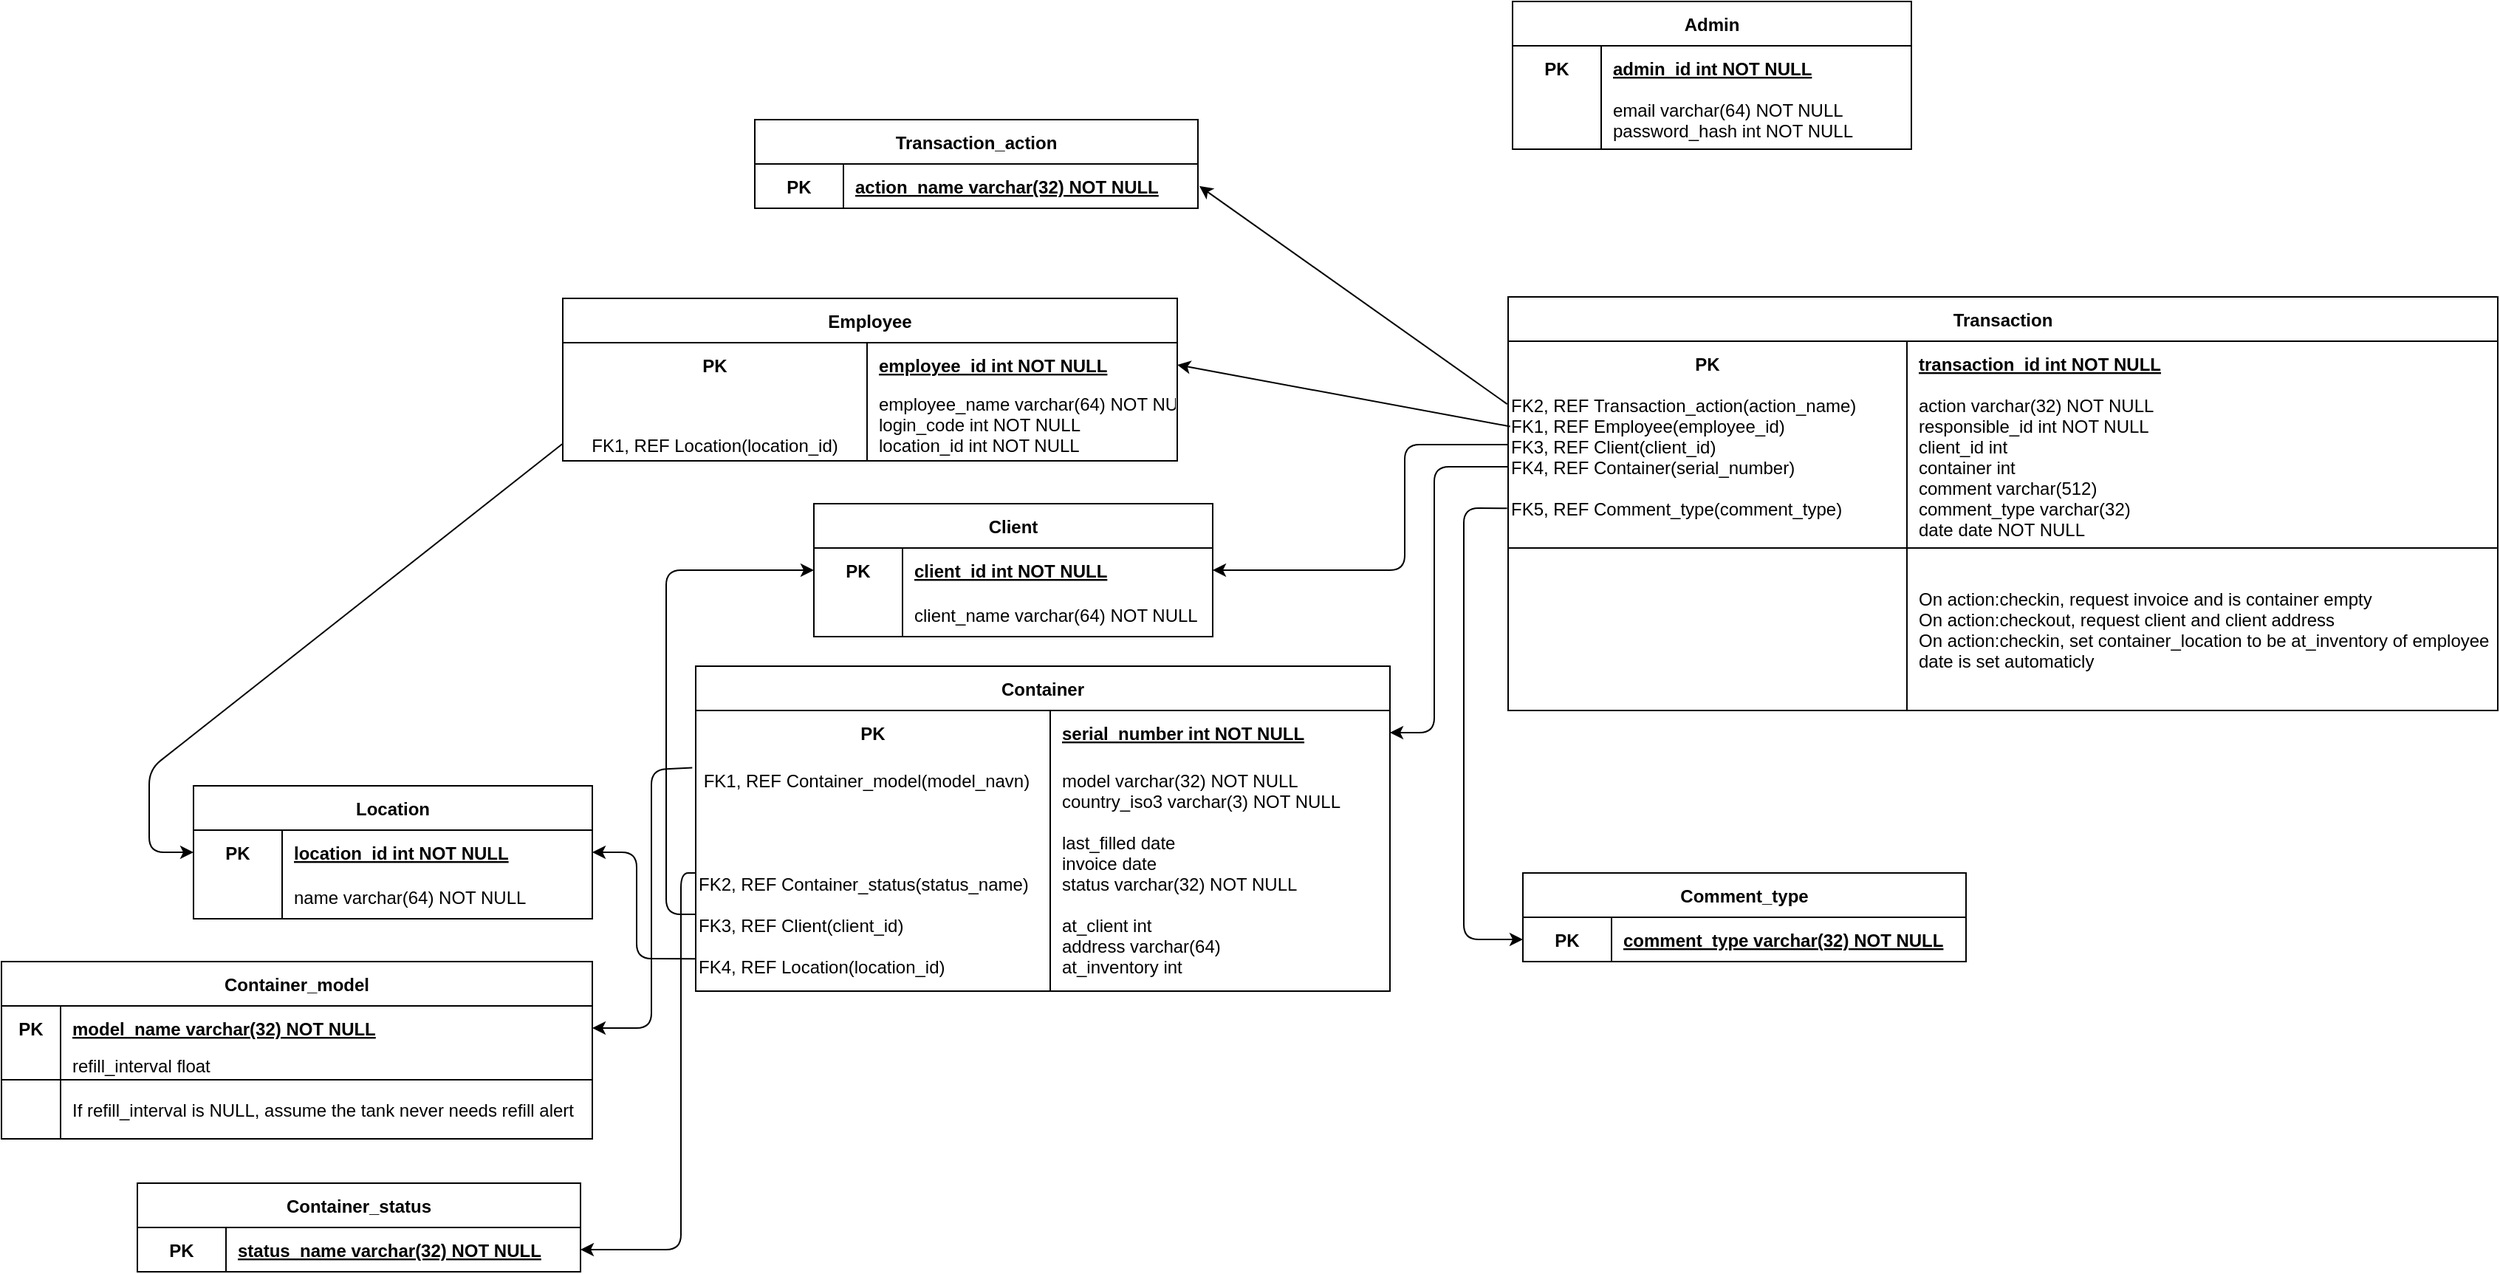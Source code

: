 <mxfile version="20.8.10" type="device"><diagram id="Y5ZeIBl4mCw-bBd7nWyF" name="Page-1"><mxGraphModel dx="860" dy="2105" grid="1" gridSize="10" guides="1" tooltips="1" connect="1" arrows="1" fold="1" page="1" pageScale="1" pageWidth="827" pageHeight="1169" math="0" shadow="0"><root><mxCell id="0"/><mxCell id="1" parent="0"/><mxCell id="OLcMfepOaMOW5lXe566j-21" value="Transaction" style="shape=table;startSize=30;container=1;collapsible=1;childLayout=tableLayout;fixedRows=1;rowLines=0;fontStyle=1;align=center;resizeLast=1;" parent="1" vertex="1"><mxGeometry x="1920" y="-960" width="670" height="280" as="geometry"/></mxCell><mxCell id="OLcMfepOaMOW5lXe566j-22" value="" style="shape=tableRow;horizontal=0;startSize=0;swimlaneHead=0;swimlaneBody=0;fillColor=none;collapsible=0;dropTarget=0;points=[[0,0.5],[1,0.5]];portConstraint=eastwest;top=0;left=0;right=0;bottom=0;" parent="OLcMfepOaMOW5lXe566j-21" vertex="1"><mxGeometry y="30" width="670" height="30" as="geometry"/></mxCell><mxCell id="OLcMfepOaMOW5lXe566j-23" value="PK" style="shape=partialRectangle;connectable=0;fillColor=none;top=0;left=0;bottom=0;right=0;fontStyle=1;overflow=hidden;" parent="OLcMfepOaMOW5lXe566j-22" vertex="1"><mxGeometry width="270" height="30" as="geometry"><mxRectangle width="270" height="30" as="alternateBounds"/></mxGeometry></mxCell><mxCell id="OLcMfepOaMOW5lXe566j-24" value="transaction_id int NOT NULL" style="shape=partialRectangle;connectable=0;fillColor=none;top=0;left=0;bottom=0;right=0;align=left;spacingLeft=6;fontStyle=5;overflow=hidden;" parent="OLcMfepOaMOW5lXe566j-22" vertex="1"><mxGeometry x="270" width="400" height="30" as="geometry"><mxRectangle width="400" height="30" as="alternateBounds"/></mxGeometry></mxCell><mxCell id="OLcMfepOaMOW5lXe566j-25" value="" style="shape=tableRow;horizontal=0;startSize=0;swimlaneHead=0;swimlaneBody=0;fillColor=none;collapsible=0;dropTarget=0;points=[[0,0.5],[1,0.5]];portConstraint=eastwest;top=0;left=0;right=0;bottom=1;" parent="OLcMfepOaMOW5lXe566j-21" vertex="1"><mxGeometry y="60" width="670" height="110" as="geometry"/></mxCell><mxCell id="OLcMfepOaMOW5lXe566j-26" value="FK2, REF Transaction_action(action_name)&#10;FK1, REF Employee(employee_id)&#10;FK3, REF Client(client_id)&#10;FK4, REF Container(serial_number)&#10;&#10;FK5, REF Comment_type(comment_type)&#10;" style="shape=partialRectangle;connectable=0;fillColor=none;top=0;left=0;bottom=0;right=0;fontStyle=0;overflow=hidden;align=left;" parent="OLcMfepOaMOW5lXe566j-25" vertex="1"><mxGeometry width="270" height="110" as="geometry"><mxRectangle width="270" height="110" as="alternateBounds"/></mxGeometry></mxCell><mxCell id="OLcMfepOaMOW5lXe566j-27" value="action varchar(32) NOT NULL&#10;responsible_id int NOT NULL&#10;client_id int&#10;container int&#10;comment varchar(512)&#10;comment_type varchar(32)&#10;date date NOT NULL" style="shape=partialRectangle;connectable=0;fillColor=none;top=0;left=0;bottom=0;right=0;align=left;spacingLeft=6;fontStyle=0;overflow=hidden;" parent="OLcMfepOaMOW5lXe566j-25" vertex="1"><mxGeometry x="270" width="400" height="110" as="geometry"><mxRectangle width="400" height="110" as="alternateBounds"/></mxGeometry></mxCell><mxCell id="OLcMfepOaMOW5lXe566j-28" value="" style="shape=tableRow;horizontal=0;startSize=0;swimlaneHead=0;swimlaneBody=0;fillColor=none;collapsible=0;dropTarget=0;points=[[0,0.5],[1,0.5]];portConstraint=eastwest;top=0;left=0;right=0;bottom=0;" parent="OLcMfepOaMOW5lXe566j-21" vertex="1"><mxGeometry y="170" width="670" height="110" as="geometry"/></mxCell><mxCell id="OLcMfepOaMOW5lXe566j-29" value="" style="shape=partialRectangle;connectable=0;fillColor=none;top=0;left=0;bottom=0;right=0;editable=1;overflow=hidden;" parent="OLcMfepOaMOW5lXe566j-28" vertex="1"><mxGeometry width="270" height="110" as="geometry"><mxRectangle width="270" height="110" as="alternateBounds"/></mxGeometry></mxCell><mxCell id="OLcMfepOaMOW5lXe566j-30" value="On action:checkin, request invoice and is container empty&#10;On action:checkout, request client and client address&#10;On action:checkin, set container_location to be at_inventory of employee&#10;date is set automaticly" style="shape=partialRectangle;connectable=0;fillColor=none;top=0;left=0;bottom=0;right=0;align=left;spacingLeft=6;overflow=hidden;" parent="OLcMfepOaMOW5lXe566j-28" vertex="1"><mxGeometry x="270" width="400" height="110" as="geometry"><mxRectangle width="400" height="110" as="alternateBounds"/></mxGeometry></mxCell><mxCell id="OLcMfepOaMOW5lXe566j-31" value="Transaction_action" style="shape=table;startSize=30;container=1;collapsible=1;childLayout=tableLayout;fixedRows=1;rowLines=0;fontStyle=1;align=center;resizeLast=1;" parent="1" vertex="1"><mxGeometry x="1410" y="-1080" width="300" height="60" as="geometry"/></mxCell><mxCell id="OLcMfepOaMOW5lXe566j-32" value="" style="shape=tableRow;horizontal=0;startSize=0;swimlaneHead=0;swimlaneBody=0;fillColor=none;collapsible=0;dropTarget=0;points=[[0,0.5],[1,0.5]];portConstraint=eastwest;top=0;left=0;right=0;bottom=0;" parent="OLcMfepOaMOW5lXe566j-31" vertex="1"><mxGeometry y="30" width="300" height="30" as="geometry"/></mxCell><mxCell id="OLcMfepOaMOW5lXe566j-33" value="PK" style="shape=partialRectangle;connectable=0;fillColor=none;top=0;left=0;bottom=0;right=0;fontStyle=1;overflow=hidden;" parent="OLcMfepOaMOW5lXe566j-32" vertex="1"><mxGeometry width="60" height="30" as="geometry"><mxRectangle width="60" height="30" as="alternateBounds"/></mxGeometry></mxCell><mxCell id="OLcMfepOaMOW5lXe566j-34" value="action_name varchar(32) NOT NULL" style="shape=partialRectangle;connectable=0;fillColor=none;top=0;left=0;bottom=0;right=0;align=left;spacingLeft=6;fontStyle=5;overflow=hidden;" parent="OLcMfepOaMOW5lXe566j-32" vertex="1"><mxGeometry x="60" width="240" height="30" as="geometry"><mxRectangle width="240" height="30" as="alternateBounds"/></mxGeometry></mxCell><mxCell id="OLcMfepOaMOW5lXe566j-35" value="Employee" style="shape=table;startSize=30;container=1;collapsible=1;childLayout=tableLayout;fixedRows=1;rowLines=0;fontStyle=1;align=center;resizeLast=1;" parent="1" vertex="1"><mxGeometry x="1280" y="-959" width="416" height="110" as="geometry"/></mxCell><mxCell id="OLcMfepOaMOW5lXe566j-36" value="" style="shape=tableRow;horizontal=0;startSize=0;swimlaneHead=0;swimlaneBody=0;fillColor=none;collapsible=0;dropTarget=0;points=[[0,0.5],[1,0.5]];portConstraint=eastwest;top=0;left=0;right=0;bottom=0;" parent="OLcMfepOaMOW5lXe566j-35" vertex="1"><mxGeometry y="30" width="416" height="30" as="geometry"/></mxCell><mxCell id="OLcMfepOaMOW5lXe566j-37" value="PK" style="shape=partialRectangle;connectable=0;fillColor=none;top=0;left=0;bottom=0;right=0;fontStyle=1;overflow=hidden;" parent="OLcMfepOaMOW5lXe566j-36" vertex="1"><mxGeometry width="206" height="30" as="geometry"><mxRectangle width="206" height="30" as="alternateBounds"/></mxGeometry></mxCell><mxCell id="OLcMfepOaMOW5lXe566j-38" value="employee_id int NOT NULL" style="shape=partialRectangle;connectable=0;fillColor=none;top=0;left=0;bottom=0;right=0;align=left;spacingLeft=6;fontStyle=5;overflow=hidden;" parent="OLcMfepOaMOW5lXe566j-36" vertex="1"><mxGeometry x="206" width="210" height="30" as="geometry"><mxRectangle width="210" height="30" as="alternateBounds"/></mxGeometry></mxCell><mxCell id="OLcMfepOaMOW5lXe566j-39" value="" style="shape=tableRow;horizontal=0;startSize=0;swimlaneHead=0;swimlaneBody=0;fillColor=none;collapsible=0;dropTarget=0;points=[[0,0.5],[1,0.5]];portConstraint=eastwest;top=0;left=0;right=0;bottom=1;" parent="OLcMfepOaMOW5lXe566j-35" vertex="1"><mxGeometry y="60" width="416" height="50" as="geometry"/></mxCell><mxCell id="OLcMfepOaMOW5lXe566j-40" value="&#10; &#10;FK1, REF Location(location_id)" style="shape=partialRectangle;connectable=0;fillColor=none;top=0;left=0;bottom=0;right=0;fontStyle=0;overflow=hidden;" parent="OLcMfepOaMOW5lXe566j-39" vertex="1"><mxGeometry width="206" height="50" as="geometry"><mxRectangle width="206" height="50" as="alternateBounds"/></mxGeometry></mxCell><mxCell id="OLcMfepOaMOW5lXe566j-41" value="employee_name varchar(64) NOT NULL&#10;login_code int NOT NULL&#10;location_id int NOT NULL" style="shape=partialRectangle;connectable=0;fillColor=none;top=0;left=0;bottom=0;right=0;align=left;spacingLeft=6;fontStyle=0;overflow=hidden;" parent="OLcMfepOaMOW5lXe566j-39" vertex="1"><mxGeometry x="206" width="210" height="50" as="geometry"><mxRectangle width="210" height="50" as="alternateBounds"/></mxGeometry></mxCell><mxCell id="OLcMfepOaMOW5lXe566j-42" value="Location" style="shape=table;startSize=30;container=1;collapsible=1;childLayout=tableLayout;fixedRows=1;rowLines=0;fontStyle=1;align=center;resizeLast=1;" parent="1" vertex="1"><mxGeometry x="1030" y="-629" width="270" height="90" as="geometry"/></mxCell><mxCell id="OLcMfepOaMOW5lXe566j-43" value="" style="shape=tableRow;horizontal=0;startSize=0;swimlaneHead=0;swimlaneBody=0;fillColor=none;collapsible=0;dropTarget=0;points=[[0,0.5],[1,0.5]];portConstraint=eastwest;top=0;left=0;right=0;bottom=0;" parent="OLcMfepOaMOW5lXe566j-42" vertex="1"><mxGeometry y="30" width="270" height="30" as="geometry"/></mxCell><mxCell id="OLcMfepOaMOW5lXe566j-44" value="PK" style="shape=partialRectangle;connectable=0;fillColor=none;top=0;left=0;bottom=0;right=0;fontStyle=1;overflow=hidden;" parent="OLcMfepOaMOW5lXe566j-43" vertex="1"><mxGeometry width="60" height="30" as="geometry"><mxRectangle width="60" height="30" as="alternateBounds"/></mxGeometry></mxCell><mxCell id="OLcMfepOaMOW5lXe566j-45" value="location_id int NOT NULL" style="shape=partialRectangle;connectable=0;fillColor=none;top=0;left=0;bottom=0;right=0;align=left;spacingLeft=6;fontStyle=5;overflow=hidden;" parent="OLcMfepOaMOW5lXe566j-43" vertex="1"><mxGeometry x="60" width="210" height="30" as="geometry"><mxRectangle width="210" height="30" as="alternateBounds"/></mxGeometry></mxCell><mxCell id="OLcMfepOaMOW5lXe566j-46" value="" style="shape=tableRow;horizontal=0;startSize=0;swimlaneHead=0;swimlaneBody=0;fillColor=none;collapsible=0;dropTarget=0;points=[[0,0.5],[1,0.5]];portConstraint=eastwest;top=0;left=0;right=0;bottom=1;" parent="OLcMfepOaMOW5lXe566j-42" vertex="1"><mxGeometry y="60" width="270" height="30" as="geometry"/></mxCell><mxCell id="OLcMfepOaMOW5lXe566j-47" value="&#10; " style="shape=partialRectangle;connectable=0;fillColor=none;top=0;left=0;bottom=0;right=0;fontStyle=0;overflow=hidden;" parent="OLcMfepOaMOW5lXe566j-46" vertex="1"><mxGeometry width="60" height="30" as="geometry"><mxRectangle width="60" height="30" as="alternateBounds"/></mxGeometry></mxCell><mxCell id="OLcMfepOaMOW5lXe566j-48" value="name varchar(64) NOT NULL" style="shape=partialRectangle;connectable=0;fillColor=none;top=0;left=0;bottom=0;right=0;align=left;spacingLeft=6;fontStyle=0;overflow=hidden;" parent="OLcMfepOaMOW5lXe566j-46" vertex="1"><mxGeometry x="60" width="210" height="30" as="geometry"><mxRectangle width="210" height="30" as="alternateBounds"/></mxGeometry></mxCell><mxCell id="OLcMfepOaMOW5lXe566j-49" value="Client" style="shape=table;startSize=30;container=1;collapsible=1;childLayout=tableLayout;fixedRows=1;rowLines=0;fontStyle=1;align=center;resizeLast=1;" parent="1" vertex="1"><mxGeometry x="1450" y="-820" width="270" height="90" as="geometry"/></mxCell><mxCell id="OLcMfepOaMOW5lXe566j-50" value="" style="shape=tableRow;horizontal=0;startSize=0;swimlaneHead=0;swimlaneBody=0;fillColor=none;collapsible=0;dropTarget=0;points=[[0,0.5],[1,0.5]];portConstraint=eastwest;top=0;left=0;right=0;bottom=0;" parent="OLcMfepOaMOW5lXe566j-49" vertex="1"><mxGeometry y="30" width="270" height="30" as="geometry"/></mxCell><mxCell id="OLcMfepOaMOW5lXe566j-51" value="PK" style="shape=partialRectangle;connectable=0;fillColor=none;top=0;left=0;bottom=0;right=0;fontStyle=1;overflow=hidden;" parent="OLcMfepOaMOW5lXe566j-50" vertex="1"><mxGeometry width="60" height="30" as="geometry"><mxRectangle width="60" height="30" as="alternateBounds"/></mxGeometry></mxCell><mxCell id="OLcMfepOaMOW5lXe566j-52" value="client_id int NOT NULL" style="shape=partialRectangle;connectable=0;fillColor=none;top=0;left=0;bottom=0;right=0;align=left;spacingLeft=6;fontStyle=5;overflow=hidden;" parent="OLcMfepOaMOW5lXe566j-50" vertex="1"><mxGeometry x="60" width="210" height="30" as="geometry"><mxRectangle width="210" height="30" as="alternateBounds"/></mxGeometry></mxCell><mxCell id="OLcMfepOaMOW5lXe566j-53" value="" style="shape=tableRow;horizontal=0;startSize=0;swimlaneHead=0;swimlaneBody=0;fillColor=none;collapsible=0;dropTarget=0;points=[[0,0.5],[1,0.5]];portConstraint=eastwest;top=0;left=0;right=0;bottom=1;" parent="OLcMfepOaMOW5lXe566j-49" vertex="1"><mxGeometry y="60" width="270" height="30" as="geometry"/></mxCell><mxCell id="OLcMfepOaMOW5lXe566j-54" value=" " style="shape=partialRectangle;connectable=0;fillColor=none;top=0;left=0;bottom=0;right=0;fontStyle=0;overflow=hidden;" parent="OLcMfepOaMOW5lXe566j-53" vertex="1"><mxGeometry width="60" height="30" as="geometry"><mxRectangle width="60" height="30" as="alternateBounds"/></mxGeometry></mxCell><mxCell id="OLcMfepOaMOW5lXe566j-55" value="client_name varchar(64) NOT NULL" style="shape=partialRectangle;connectable=0;fillColor=none;top=0;left=0;bottom=0;right=0;align=left;spacingLeft=6;fontStyle=0;overflow=hidden;" parent="OLcMfepOaMOW5lXe566j-53" vertex="1"><mxGeometry x="60" width="210" height="30" as="geometry"><mxRectangle width="210" height="30" as="alternateBounds"/></mxGeometry></mxCell><mxCell id="OLcMfepOaMOW5lXe566j-56" value="Container" style="shape=table;startSize=30;container=1;collapsible=1;childLayout=tableLayout;fixedRows=1;rowLines=0;fontStyle=1;align=center;resizeLast=1;" parent="1" vertex="1"><mxGeometry x="1370" y="-710" width="470" height="220" as="geometry"/></mxCell><mxCell id="OLcMfepOaMOW5lXe566j-57" value="" style="shape=tableRow;horizontal=0;startSize=0;swimlaneHead=0;swimlaneBody=0;fillColor=none;collapsible=0;dropTarget=0;points=[[0,0.5],[1,0.5]];portConstraint=eastwest;top=0;left=0;right=0;bottom=0;" parent="OLcMfepOaMOW5lXe566j-56" vertex="1"><mxGeometry y="30" width="470" height="30" as="geometry"/></mxCell><mxCell id="OLcMfepOaMOW5lXe566j-58" value="PK" style="shape=partialRectangle;connectable=0;fillColor=none;top=0;left=0;bottom=0;right=0;fontStyle=1;overflow=hidden;" parent="OLcMfepOaMOW5lXe566j-57" vertex="1"><mxGeometry width="240" height="30" as="geometry"><mxRectangle width="240" height="30" as="alternateBounds"/></mxGeometry></mxCell><mxCell id="OLcMfepOaMOW5lXe566j-59" value="serial_number int NOT NULL" style="shape=partialRectangle;connectable=0;fillColor=none;top=0;left=0;bottom=0;right=0;align=left;spacingLeft=6;fontStyle=5;overflow=hidden;" parent="OLcMfepOaMOW5lXe566j-57" vertex="1"><mxGeometry x="240" width="230" height="30" as="geometry"><mxRectangle width="230" height="30" as="alternateBounds"/></mxGeometry></mxCell><mxCell id="OLcMfepOaMOW5lXe566j-60" value="" style="shape=tableRow;horizontal=0;startSize=0;swimlaneHead=0;swimlaneBody=0;fillColor=none;collapsible=0;dropTarget=0;points=[[0,0.5],[1,0.5]];portConstraint=eastwest;top=0;left=0;right=0;bottom=1;" parent="OLcMfepOaMOW5lXe566j-56" vertex="1"><mxGeometry y="60" width="470" height="160" as="geometry"/></mxCell><mxCell id="OLcMfepOaMOW5lXe566j-61" value=" FK1, REF Container_model(model_navn)&#10;&#10;&#10;&#10;&#10;FK2, REF Container_status(status_name)&#10;&#10;FK3, REF Client(client_id)&#10;&#10;FK4, REF Location(location_id)" style="shape=partialRectangle;connectable=0;fillColor=none;top=0;left=0;bottom=0;right=0;fontStyle=0;overflow=hidden;align=left;" parent="OLcMfepOaMOW5lXe566j-60" vertex="1"><mxGeometry width="240" height="160" as="geometry"><mxRectangle width="240" height="160" as="alternateBounds"/></mxGeometry></mxCell><mxCell id="OLcMfepOaMOW5lXe566j-62" value="model varchar(32) NOT NULL&#10;country_iso3 varchar(3) NOT NULL&#10;&#10;last_filled date&#10;invoice date&#10;status varchar(32) NOT NULL&#10;&#10;at_client int&#10;address varchar(64)&#10;at_inventory int" style="shape=partialRectangle;connectable=0;fillColor=none;top=0;left=0;bottom=0;right=0;align=left;spacingLeft=6;fontStyle=0;overflow=hidden;" parent="OLcMfepOaMOW5lXe566j-60" vertex="1"><mxGeometry x="240" width="230" height="160" as="geometry"><mxRectangle width="230" height="160" as="alternateBounds"/></mxGeometry></mxCell><mxCell id="OLcMfepOaMOW5lXe566j-78" value="Admin" style="shape=table;startSize=30;container=1;collapsible=1;childLayout=tableLayout;fixedRows=1;rowLines=0;fontStyle=1;align=center;resizeLast=1;" parent="1" vertex="1"><mxGeometry x="1923" y="-1160" width="270" height="100" as="geometry"/></mxCell><mxCell id="OLcMfepOaMOW5lXe566j-79" value="" style="shape=tableRow;horizontal=0;startSize=0;swimlaneHead=0;swimlaneBody=0;fillColor=none;collapsible=0;dropTarget=0;points=[[0,0.5],[1,0.5]];portConstraint=eastwest;top=0;left=0;right=0;bottom=0;" parent="OLcMfepOaMOW5lXe566j-78" vertex="1"><mxGeometry y="30" width="270" height="30" as="geometry"/></mxCell><mxCell id="OLcMfepOaMOW5lXe566j-80" value="PK" style="shape=partialRectangle;connectable=0;fillColor=none;top=0;left=0;bottom=0;right=0;fontStyle=1;overflow=hidden;" parent="OLcMfepOaMOW5lXe566j-79" vertex="1"><mxGeometry width="60" height="30" as="geometry"><mxRectangle width="60" height="30" as="alternateBounds"/></mxGeometry></mxCell><mxCell id="OLcMfepOaMOW5lXe566j-81" value="admin_id int NOT NULL" style="shape=partialRectangle;connectable=0;fillColor=none;top=0;left=0;bottom=0;right=0;align=left;spacingLeft=6;fontStyle=5;overflow=hidden;" parent="OLcMfepOaMOW5lXe566j-79" vertex="1"><mxGeometry x="60" width="210" height="30" as="geometry"><mxRectangle width="210" height="30" as="alternateBounds"/></mxGeometry></mxCell><mxCell id="OLcMfepOaMOW5lXe566j-82" value="" style="shape=tableRow;horizontal=0;startSize=0;swimlaneHead=0;swimlaneBody=0;fillColor=none;collapsible=0;dropTarget=0;points=[[0,0.5],[1,0.5]];portConstraint=eastwest;top=0;left=0;right=0;bottom=1;" parent="OLcMfepOaMOW5lXe566j-78" vertex="1"><mxGeometry y="60" width="270" height="40" as="geometry"/></mxCell><mxCell id="OLcMfepOaMOW5lXe566j-83" value="&#10; " style="shape=partialRectangle;connectable=0;fillColor=none;top=0;left=0;bottom=0;right=0;fontStyle=0;overflow=hidden;" parent="OLcMfepOaMOW5lXe566j-82" vertex="1"><mxGeometry width="60" height="40" as="geometry"><mxRectangle width="60" height="40" as="alternateBounds"/></mxGeometry></mxCell><mxCell id="OLcMfepOaMOW5lXe566j-84" value="email varchar(64) NOT NULL&#10;password_hash int NOT NULL" style="shape=partialRectangle;connectable=0;fillColor=none;top=0;left=0;bottom=0;right=0;align=left;spacingLeft=6;fontStyle=0;overflow=hidden;" parent="OLcMfepOaMOW5lXe566j-82" vertex="1"><mxGeometry x="60" width="210" height="40" as="geometry"><mxRectangle width="210" height="40" as="alternateBounds"/></mxGeometry></mxCell><mxCell id="OLcMfepOaMOW5lXe566j-85" value="" style="endArrow=classic;html=1;rounded=1;entryX=1;entryY=0.5;entryDx=0;entryDy=0;exitX=-0.005;exitY=0.055;exitDx=0;exitDy=0;exitPerimeter=0;" parent="1" target="P7SvbgZ_12P94SbgwqWW-3" edge="1" source="OLcMfepOaMOW5lXe566j-60"><mxGeometry width="50" height="50" relative="1" as="geometry"><mxPoint x="1370" y="-470" as="sourcePoint"/><mxPoint x="1280" y="-445" as="targetPoint"/><Array as="points"><mxPoint x="1340" y="-640"/><mxPoint x="1340" y="-465"/></Array></mxGeometry></mxCell><mxCell id="OLcMfepOaMOW5lXe566j-87" value="" style="endArrow=classic;html=1;exitX=-0.001;exitY=0.773;exitDx=0;exitDy=0;exitPerimeter=0;entryX=0;entryY=0.5;entryDx=0;entryDy=0;rounded=1;" parent="1" source="OLcMfepOaMOW5lXe566j-39" target="OLcMfepOaMOW5lXe566j-43" edge="1"><mxGeometry width="50" height="50" relative="1" as="geometry"><mxPoint x="1110" y="-870" as="sourcePoint"/><mxPoint x="1030" y="-690" as="targetPoint"/><Array as="points"><mxPoint x="1000" y="-640"/><mxPoint x="1000" y="-584"/></Array></mxGeometry></mxCell><mxCell id="OLcMfepOaMOW5lXe566j-88" value="" style="endArrow=classic;html=1;rounded=0;exitX=0.002;exitY=0.252;exitDx=0;exitDy=0;exitPerimeter=0;entryX=1;entryY=0.5;entryDx=0;entryDy=0;" parent="1" source="OLcMfepOaMOW5lXe566j-25" target="OLcMfepOaMOW5lXe566j-36" edge="1"><mxGeometry width="50" height="50" relative="1" as="geometry"><mxPoint x="1730" y="-840" as="sourcePoint"/><mxPoint x="1780" y="-890" as="targetPoint"/></mxGeometry></mxCell><mxCell id="OLcMfepOaMOW5lXe566j-89" value="" style="endArrow=classic;html=1;rounded=0;entryX=1;entryY=0.5;entryDx=0;entryDy=0;exitX=-0.001;exitY=0.114;exitDx=0;exitDy=0;exitPerimeter=0;" parent="1" source="OLcMfepOaMOW5lXe566j-25" edge="1"><mxGeometry width="50" height="50" relative="1" as="geometry"><mxPoint x="1848.736" y="-885.09" as="sourcePoint"/><mxPoint x="1711" y="-1035" as="targetPoint"/></mxGeometry></mxCell><mxCell id="OLcMfepOaMOW5lXe566j-90" value="" style="endArrow=classic;html=1;rounded=1;entryX=1;entryY=0.5;entryDx=0;entryDy=0;" parent="1" edge="1" target="OLcMfepOaMOW5lXe566j-50"><mxGeometry width="50" height="50" relative="1" as="geometry"><mxPoint x="1920" y="-860" as="sourcePoint"/><mxPoint x="1681" y="-705" as="targetPoint"/><Array as="points"><mxPoint x="1850" y="-860"/><mxPoint x="1850" y="-775"/></Array></mxGeometry></mxCell><mxCell id="OLcMfepOaMOW5lXe566j-92" value="Comment_type" style="shape=table;startSize=30;container=1;collapsible=1;childLayout=tableLayout;fixedRows=1;rowLines=0;fontStyle=1;align=center;resizeLast=1;" parent="1" vertex="1"><mxGeometry x="1930" y="-570" width="300" height="60" as="geometry"/></mxCell><mxCell id="OLcMfepOaMOW5lXe566j-93" value="" style="shape=tableRow;horizontal=0;startSize=0;swimlaneHead=0;swimlaneBody=0;fillColor=none;collapsible=0;dropTarget=0;points=[[0,0.5],[1,0.5]];portConstraint=eastwest;top=0;left=0;right=0;bottom=0;" parent="OLcMfepOaMOW5lXe566j-92" vertex="1"><mxGeometry y="30" width="300" height="30" as="geometry"/></mxCell><mxCell id="OLcMfepOaMOW5lXe566j-94" value="PK" style="shape=partialRectangle;connectable=0;fillColor=none;top=0;left=0;bottom=0;right=0;fontStyle=1;overflow=hidden;" parent="OLcMfepOaMOW5lXe566j-93" vertex="1"><mxGeometry width="60" height="30" as="geometry"><mxRectangle width="60" height="30" as="alternateBounds"/></mxGeometry></mxCell><mxCell id="OLcMfepOaMOW5lXe566j-95" value="comment_type varchar(32) NOT NULL" style="shape=partialRectangle;connectable=0;fillColor=none;top=0;left=0;bottom=0;right=0;align=left;spacingLeft=6;fontStyle=5;overflow=hidden;" parent="OLcMfepOaMOW5lXe566j-93" vertex="1"><mxGeometry x="60" width="240" height="30" as="geometry"><mxRectangle width="240" height="30" as="alternateBounds"/></mxGeometry></mxCell><mxCell id="OLcMfepOaMOW5lXe566j-96" value="" style="endArrow=classic;html=1;rounded=1;entryX=0;entryY=0.5;entryDx=0;entryDy=0;exitX=-0.001;exitY=0.756;exitDx=0;exitDy=0;exitPerimeter=0;" parent="1" source="OLcMfepOaMOW5lXe566j-25" target="OLcMfepOaMOW5lXe566j-93" edge="1"><mxGeometry width="50" height="50" relative="1" as="geometry"><mxPoint x="1931.698" y="-849.19" as="sourcePoint"/><mxPoint x="1691.0" y="-695" as="targetPoint"/><Array as="points"><mxPoint x="1890" y="-817"/><mxPoint x="1890" y="-525"/></Array></mxGeometry></mxCell><mxCell id="OLcMfepOaMOW5lXe566j-97" value="" style="endArrow=classic;html=1;rounded=1;entryX=1;entryY=0.5;entryDx=0;entryDy=0;exitX=0;exitY=0.5;exitDx=0;exitDy=0;" parent="1" source="OLcMfepOaMOW5lXe566j-25" target="OLcMfepOaMOW5lXe566j-57" edge="1"><mxGeometry width="50" height="50" relative="1" as="geometry"><mxPoint x="1930" y="-850" as="sourcePoint"/><mxPoint x="1691.0" y="-695" as="targetPoint"/><Array as="points"><mxPoint x="1870" y="-845"/><mxPoint x="1870" y="-665"/></Array></mxGeometry></mxCell><mxCell id="OLcMfepOaMOW5lXe566j-100" value="Container_status" style="shape=table;startSize=30;container=1;collapsible=1;childLayout=tableLayout;fixedRows=1;rowLines=0;fontStyle=1;align=center;resizeLast=1;" parent="1" vertex="1"><mxGeometry x="992" y="-360" width="300" height="60" as="geometry"/></mxCell><mxCell id="OLcMfepOaMOW5lXe566j-101" value="" style="shape=tableRow;horizontal=0;startSize=0;swimlaneHead=0;swimlaneBody=0;fillColor=none;collapsible=0;dropTarget=0;points=[[0,0.5],[1,0.5]];portConstraint=eastwest;top=0;left=0;right=0;bottom=0;" parent="OLcMfepOaMOW5lXe566j-100" vertex="1"><mxGeometry y="30" width="300" height="30" as="geometry"/></mxCell><mxCell id="OLcMfepOaMOW5lXe566j-102" value="PK" style="shape=partialRectangle;connectable=0;fillColor=none;top=0;left=0;bottom=0;right=0;fontStyle=1;overflow=hidden;" parent="OLcMfepOaMOW5lXe566j-101" vertex="1"><mxGeometry width="60" height="30" as="geometry"><mxRectangle width="60" height="30" as="alternateBounds"/></mxGeometry></mxCell><mxCell id="OLcMfepOaMOW5lXe566j-103" value="status_name varchar(32) NOT NULL" style="shape=partialRectangle;connectable=0;fillColor=none;top=0;left=0;bottom=0;right=0;align=left;spacingLeft=6;fontStyle=5;overflow=hidden;" parent="OLcMfepOaMOW5lXe566j-101" vertex="1"><mxGeometry x="60" width="240" height="30" as="geometry"><mxRectangle width="240" height="30" as="alternateBounds"/></mxGeometry></mxCell><mxCell id="OLcMfepOaMOW5lXe566j-104" value="" style="endArrow=classic;html=1;rounded=1;entryX=1;entryY=0.75;entryDx=0;entryDy=0;exitX=0;exitY=0.5;exitDx=0;exitDy=0;" parent="1" target="OLcMfepOaMOW5lXe566j-100" edge="1" source="OLcMfepOaMOW5lXe566j-60"><mxGeometry width="50" height="50" relative="1" as="geometry"><mxPoint x="1370" y="-405" as="sourcePoint"/><mxPoint x="1280" y="-380" as="targetPoint"/><Array as="points"><mxPoint x="1360" y="-570"/><mxPoint x="1360" y="-315"/></Array></mxGeometry></mxCell><mxCell id="OLcMfepOaMOW5lXe566j-105" value="" style="endArrow=classic;html=1;rounded=1;entryX=0;entryY=0.5;entryDx=0;entryDy=0;exitX=-0.001;exitY=0.675;exitDx=0;exitDy=0;exitPerimeter=0;" parent="1" source="OLcMfepOaMOW5lXe566j-60" target="OLcMfepOaMOW5lXe566j-50" edge="1"><mxGeometry width="50" height="50" relative="1" as="geometry"><mxPoint x="868.734" y="-590.93" as="sourcePoint"/><mxPoint x="1380" y="-505" as="targetPoint"/><Array as="points"><mxPoint x="1350" y="-542"/><mxPoint x="1350" y="-775"/></Array></mxGeometry></mxCell><mxCell id="OLcMfepOaMOW5lXe566j-106" value="" style="endArrow=classic;html=1;rounded=1;entryX=1;entryY=0.5;entryDx=0;entryDy=0;exitX=-0.001;exitY=0.863;exitDx=0;exitDy=0;exitPerimeter=0;" parent="1" target="OLcMfepOaMOW5lXe566j-43" edge="1" source="OLcMfepOaMOW5lXe566j-60"><mxGeometry width="50" height="50" relative="1" as="geometry"><mxPoint x="870" y="-549" as="sourcePoint"/><mxPoint x="1390" y="-780" as="targetPoint"/><Array as="points"><mxPoint x="1330" y="-512"/><mxPoint x="1330" y="-584"/></Array></mxGeometry></mxCell><mxCell id="P7SvbgZ_12P94SbgwqWW-2" value="Container_model" style="shape=table;startSize=30;container=1;collapsible=1;childLayout=tableLayout;fixedRows=1;rowLines=0;fontStyle=1;align=center;resizeLast=1;" vertex="1" parent="1"><mxGeometry x="900" y="-510" width="400" height="120" as="geometry"/></mxCell><mxCell id="P7SvbgZ_12P94SbgwqWW-3" value="" style="shape=tableRow;horizontal=0;startSize=0;swimlaneHead=0;swimlaneBody=0;fillColor=none;collapsible=0;dropTarget=0;points=[[0,0.5],[1,0.5]];portConstraint=eastwest;top=0;left=0;right=0;bottom=0;" vertex="1" parent="P7SvbgZ_12P94SbgwqWW-2"><mxGeometry y="30" width="400" height="30" as="geometry"/></mxCell><mxCell id="P7SvbgZ_12P94SbgwqWW-4" value="PK" style="shape=partialRectangle;connectable=0;fillColor=none;top=0;left=0;bottom=0;right=0;fontStyle=1;overflow=hidden;" vertex="1" parent="P7SvbgZ_12P94SbgwqWW-3"><mxGeometry width="40" height="30" as="geometry"><mxRectangle width="40" height="30" as="alternateBounds"/></mxGeometry></mxCell><mxCell id="P7SvbgZ_12P94SbgwqWW-5" value="model_name varchar(32) NOT NULL" style="shape=partialRectangle;connectable=0;fillColor=none;top=0;left=0;bottom=0;right=0;align=left;spacingLeft=6;fontStyle=5;overflow=hidden;" vertex="1" parent="P7SvbgZ_12P94SbgwqWW-3"><mxGeometry x="40" width="360" height="30" as="geometry"><mxRectangle width="360" height="30" as="alternateBounds"/></mxGeometry></mxCell><mxCell id="P7SvbgZ_12P94SbgwqWW-6" value="" style="shape=tableRow;horizontal=0;startSize=0;swimlaneHead=0;swimlaneBody=0;fillColor=none;collapsible=0;dropTarget=0;points=[[0,0.5],[1,0.5]];portConstraint=eastwest;top=0;left=0;right=0;bottom=1;" vertex="1" parent="P7SvbgZ_12P94SbgwqWW-2"><mxGeometry y="60" width="400" height="20" as="geometry"/></mxCell><mxCell id="P7SvbgZ_12P94SbgwqWW-7" value="" style="shape=partialRectangle;connectable=0;fillColor=none;top=0;left=0;bottom=0;right=0;fontStyle=0;overflow=hidden;align=left;" vertex="1" parent="P7SvbgZ_12P94SbgwqWW-6"><mxGeometry width="40" height="20" as="geometry"><mxRectangle width="40" height="20" as="alternateBounds"/></mxGeometry></mxCell><mxCell id="P7SvbgZ_12P94SbgwqWW-8" value="refill_interval float" style="shape=partialRectangle;connectable=0;fillColor=none;top=0;left=0;bottom=0;right=0;align=left;spacingLeft=6;fontStyle=0;overflow=hidden;" vertex="1" parent="P7SvbgZ_12P94SbgwqWW-6"><mxGeometry x="40" width="360" height="20" as="geometry"><mxRectangle width="360" height="20" as="alternateBounds"/></mxGeometry></mxCell><mxCell id="P7SvbgZ_12P94SbgwqWW-9" value="" style="shape=tableRow;horizontal=0;startSize=0;swimlaneHead=0;swimlaneBody=0;fillColor=none;collapsible=0;dropTarget=0;points=[[0,0.5],[1,0.5]];portConstraint=eastwest;top=0;left=0;right=0;bottom=0;" vertex="1" parent="P7SvbgZ_12P94SbgwqWW-2"><mxGeometry y="80" width="400" height="40" as="geometry"/></mxCell><mxCell id="P7SvbgZ_12P94SbgwqWW-10" value="" style="shape=partialRectangle;connectable=0;fillColor=none;top=0;left=0;bottom=0;right=0;editable=1;overflow=hidden;" vertex="1" parent="P7SvbgZ_12P94SbgwqWW-9"><mxGeometry width="40" height="40" as="geometry"><mxRectangle width="40" height="40" as="alternateBounds"/></mxGeometry></mxCell><mxCell id="P7SvbgZ_12P94SbgwqWW-11" value="If refill_interval is NULL, assume the tank never needs refill alert" style="shape=partialRectangle;connectable=0;fillColor=none;top=0;left=0;bottom=0;right=0;align=left;spacingLeft=6;overflow=hidden;" vertex="1" parent="P7SvbgZ_12P94SbgwqWW-9"><mxGeometry x="40" width="360" height="40" as="geometry"><mxRectangle width="360" height="40" as="alternateBounds"/></mxGeometry></mxCell></root></mxGraphModel></diagram></mxfile>